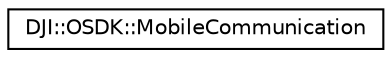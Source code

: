digraph "Graphical Class Hierarchy"
{
 // INTERACTIVE_SVG=YES
 // LATEX_PDF_SIZE
  edge [fontname="Helvetica",fontsize="10",labelfontname="Helvetica",labelfontsize="10"];
  node [fontname="Helvetica",fontsize="10",shape=record];
  rankdir="LR";
  Node0 [label="DJI::OSDK::MobileCommunication",height=0.2,width=0.4,color="black", fillcolor="white", style="filled",URL="$classDJI_1_1OSDK_1_1MobileCommunication.html",tooltip="APIs for Mobile-Onboard SDK Communication."];
}
